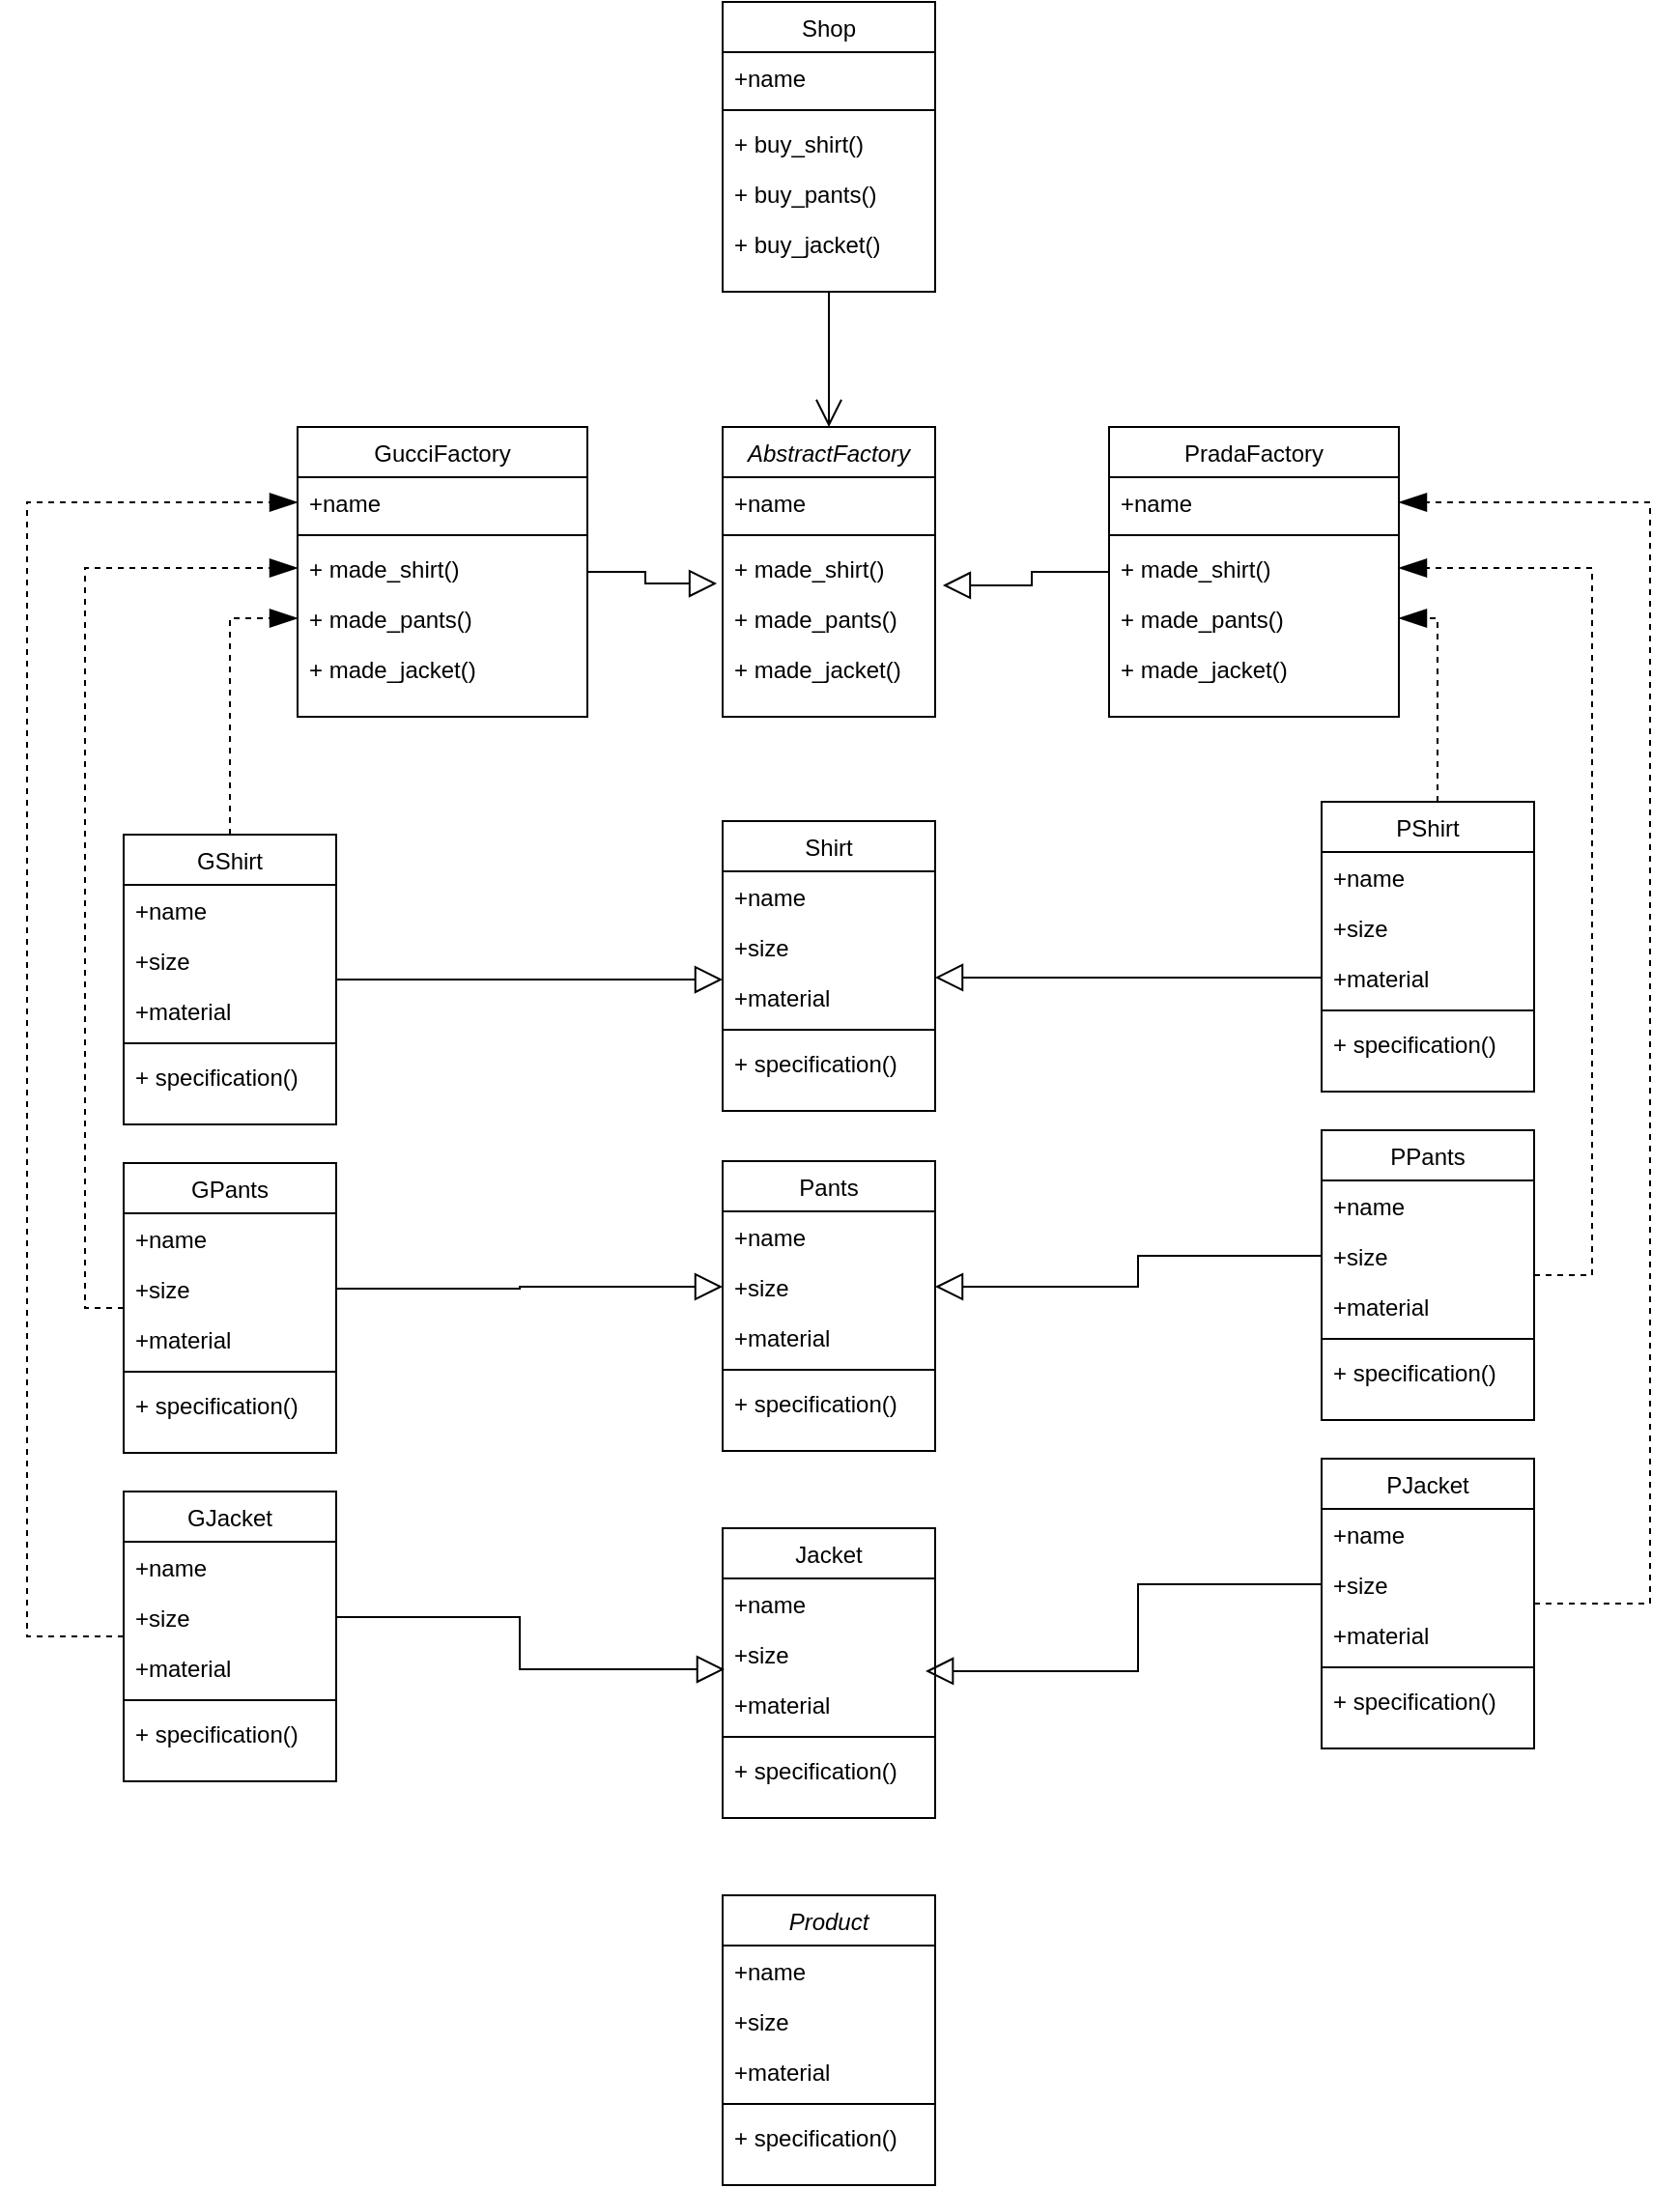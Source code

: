 <mxfile version="16.5.6" type="github">
  <diagram id="C5RBs43oDa-KdzZeNtuy" name="Page-1">
    <mxGraphModel dx="2505" dy="971" grid="1" gridSize="10" guides="1" tooltips="1" connect="1" arrows="1" fold="1" page="1" pageScale="1" pageWidth="827" pageHeight="1169" math="0" shadow="0">
      <root>
        <mxCell id="WIyWlLk6GJQsqaUBKTNV-0" />
        <mxCell id="WIyWlLk6GJQsqaUBKTNV-1" parent="WIyWlLk6GJQsqaUBKTNV-0" />
        <mxCell id="zkfFHV4jXpPFQw0GAbJ--0" value="AbstractFactory" style="swimlane;fontStyle=2;align=center;verticalAlign=top;childLayout=stackLayout;horizontal=1;startSize=26;horizontalStack=0;resizeParent=1;resizeLast=0;collapsible=1;marginBottom=0;rounded=0;shadow=0;strokeWidth=1;" parent="WIyWlLk6GJQsqaUBKTNV-1" vertex="1">
          <mxGeometry x="-260" y="380" width="110" height="150" as="geometry">
            <mxRectangle x="230" y="140" width="160" height="26" as="alternateBounds" />
          </mxGeometry>
        </mxCell>
        <mxCell id="zkfFHV4jXpPFQw0GAbJ--1" value="+name" style="text;align=left;verticalAlign=top;spacingLeft=4;spacingRight=4;overflow=hidden;rotatable=0;points=[[0,0.5],[1,0.5]];portConstraint=eastwest;" parent="zkfFHV4jXpPFQw0GAbJ--0" vertex="1">
          <mxGeometry y="26" width="110" height="26" as="geometry" />
        </mxCell>
        <mxCell id="zkfFHV4jXpPFQw0GAbJ--4" value="" style="line;html=1;strokeWidth=1;align=left;verticalAlign=middle;spacingTop=-1;spacingLeft=3;spacingRight=3;rotatable=0;labelPosition=right;points=[];portConstraint=eastwest;" parent="zkfFHV4jXpPFQw0GAbJ--0" vertex="1">
          <mxGeometry y="52" width="110" height="8" as="geometry" />
        </mxCell>
        <mxCell id="zkfFHV4jXpPFQw0GAbJ--5" value="+ made_shirt()" style="text;align=left;verticalAlign=top;spacingLeft=4;spacingRight=4;overflow=hidden;rotatable=0;points=[[0,0.5],[1,0.5]];portConstraint=eastwest;" parent="zkfFHV4jXpPFQw0GAbJ--0" vertex="1">
          <mxGeometry y="60" width="110" height="26" as="geometry" />
        </mxCell>
        <mxCell id="LVnEuupaB2JbESiv3pzQ-0" value="+ made_pants()" style="text;align=left;verticalAlign=top;spacingLeft=4;spacingRight=4;overflow=hidden;rotatable=0;points=[[0,0.5],[1,0.5]];portConstraint=eastwest;" vertex="1" parent="zkfFHV4jXpPFQw0GAbJ--0">
          <mxGeometry y="86" width="110" height="26" as="geometry" />
        </mxCell>
        <mxCell id="LVnEuupaB2JbESiv3pzQ-1" value="+ made_jacket()" style="text;align=left;verticalAlign=top;spacingLeft=4;spacingRight=4;overflow=hidden;rotatable=0;points=[[0,0.5],[1,0.5]];portConstraint=eastwest;" vertex="1" parent="zkfFHV4jXpPFQw0GAbJ--0">
          <mxGeometry y="112" width="110" height="26" as="geometry" />
        </mxCell>
        <mxCell id="LVnEuupaB2JbESiv3pzQ-2" value="Product" style="swimlane;fontStyle=2;align=center;verticalAlign=top;childLayout=stackLayout;horizontal=1;startSize=26;horizontalStack=0;resizeParent=1;resizeLast=0;collapsible=1;marginBottom=0;rounded=0;shadow=0;strokeWidth=1;" vertex="1" parent="WIyWlLk6GJQsqaUBKTNV-1">
          <mxGeometry x="-260" y="1140" width="110" height="150" as="geometry">
            <mxRectangle x="230" y="140" width="160" height="26" as="alternateBounds" />
          </mxGeometry>
        </mxCell>
        <mxCell id="LVnEuupaB2JbESiv3pzQ-3" value="+name" style="text;align=left;verticalAlign=top;spacingLeft=4;spacingRight=4;overflow=hidden;rotatable=0;points=[[0,0.5],[1,0.5]];portConstraint=eastwest;" vertex="1" parent="LVnEuupaB2JbESiv3pzQ-2">
          <mxGeometry y="26" width="110" height="26" as="geometry" />
        </mxCell>
        <mxCell id="LVnEuupaB2JbESiv3pzQ-8" value="+size" style="text;align=left;verticalAlign=top;spacingLeft=4;spacingRight=4;overflow=hidden;rotatable=0;points=[[0,0.5],[1,0.5]];portConstraint=eastwest;" vertex="1" parent="LVnEuupaB2JbESiv3pzQ-2">
          <mxGeometry y="52" width="110" height="26" as="geometry" />
        </mxCell>
        <mxCell id="LVnEuupaB2JbESiv3pzQ-9" value="+material" style="text;align=left;verticalAlign=top;spacingLeft=4;spacingRight=4;overflow=hidden;rotatable=0;points=[[0,0.5],[1,0.5]];portConstraint=eastwest;" vertex="1" parent="LVnEuupaB2JbESiv3pzQ-2">
          <mxGeometry y="78" width="110" height="26" as="geometry" />
        </mxCell>
        <mxCell id="LVnEuupaB2JbESiv3pzQ-4" value="" style="line;html=1;strokeWidth=1;align=left;verticalAlign=middle;spacingTop=-1;spacingLeft=3;spacingRight=3;rotatable=0;labelPosition=right;points=[];portConstraint=eastwest;" vertex="1" parent="LVnEuupaB2JbESiv3pzQ-2">
          <mxGeometry y="104" width="110" height="8" as="geometry" />
        </mxCell>
        <mxCell id="LVnEuupaB2JbESiv3pzQ-5" value="+ specification()" style="text;align=left;verticalAlign=top;spacingLeft=4;spacingRight=4;overflow=hidden;rotatable=0;points=[[0,0.5],[1,0.5]];portConstraint=eastwest;" vertex="1" parent="LVnEuupaB2JbESiv3pzQ-2">
          <mxGeometry y="112" width="110" height="26" as="geometry" />
        </mxCell>
        <mxCell id="LVnEuupaB2JbESiv3pzQ-10" value="Shirt" style="swimlane;fontStyle=0;align=center;verticalAlign=top;childLayout=stackLayout;horizontal=1;startSize=26;horizontalStack=0;resizeParent=1;resizeLast=0;collapsible=1;marginBottom=0;rounded=0;shadow=0;strokeWidth=1;" vertex="1" parent="WIyWlLk6GJQsqaUBKTNV-1">
          <mxGeometry x="-260" y="584" width="110" height="150" as="geometry">
            <mxRectangle x="230" y="140" width="160" height="26" as="alternateBounds" />
          </mxGeometry>
        </mxCell>
        <mxCell id="LVnEuupaB2JbESiv3pzQ-11" value="+name" style="text;align=left;verticalAlign=top;spacingLeft=4;spacingRight=4;overflow=hidden;rotatable=0;points=[[0,0.5],[1,0.5]];portConstraint=eastwest;" vertex="1" parent="LVnEuupaB2JbESiv3pzQ-10">
          <mxGeometry y="26" width="110" height="26" as="geometry" />
        </mxCell>
        <mxCell id="LVnEuupaB2JbESiv3pzQ-12" value="+size" style="text;align=left;verticalAlign=top;spacingLeft=4;spacingRight=4;overflow=hidden;rotatable=0;points=[[0,0.5],[1,0.5]];portConstraint=eastwest;" vertex="1" parent="LVnEuupaB2JbESiv3pzQ-10">
          <mxGeometry y="52" width="110" height="26" as="geometry" />
        </mxCell>
        <mxCell id="LVnEuupaB2JbESiv3pzQ-13" value="+material" style="text;align=left;verticalAlign=top;spacingLeft=4;spacingRight=4;overflow=hidden;rotatable=0;points=[[0,0.5],[1,0.5]];portConstraint=eastwest;" vertex="1" parent="LVnEuupaB2JbESiv3pzQ-10">
          <mxGeometry y="78" width="110" height="26" as="geometry" />
        </mxCell>
        <mxCell id="LVnEuupaB2JbESiv3pzQ-14" value="" style="line;html=1;strokeWidth=1;align=left;verticalAlign=middle;spacingTop=-1;spacingLeft=3;spacingRight=3;rotatable=0;labelPosition=right;points=[];portConstraint=eastwest;" vertex="1" parent="LVnEuupaB2JbESiv3pzQ-10">
          <mxGeometry y="104" width="110" height="8" as="geometry" />
        </mxCell>
        <mxCell id="LVnEuupaB2JbESiv3pzQ-15" value="+ specification()" style="text;align=left;verticalAlign=top;spacingLeft=4;spacingRight=4;overflow=hidden;rotatable=0;points=[[0,0.5],[1,0.5]];portConstraint=eastwest;" vertex="1" parent="LVnEuupaB2JbESiv3pzQ-10">
          <mxGeometry y="112" width="110" height="26" as="geometry" />
        </mxCell>
        <mxCell id="LVnEuupaB2JbESiv3pzQ-16" value="Pants" style="swimlane;fontStyle=0;align=center;verticalAlign=top;childLayout=stackLayout;horizontal=1;startSize=26;horizontalStack=0;resizeParent=1;resizeLast=0;collapsible=1;marginBottom=0;rounded=0;shadow=0;strokeWidth=1;" vertex="1" parent="WIyWlLk6GJQsqaUBKTNV-1">
          <mxGeometry x="-260" y="760" width="110" height="150" as="geometry">
            <mxRectangle x="230" y="140" width="160" height="26" as="alternateBounds" />
          </mxGeometry>
        </mxCell>
        <mxCell id="LVnEuupaB2JbESiv3pzQ-17" value="+name" style="text;align=left;verticalAlign=top;spacingLeft=4;spacingRight=4;overflow=hidden;rotatable=0;points=[[0,0.5],[1,0.5]];portConstraint=eastwest;" vertex="1" parent="LVnEuupaB2JbESiv3pzQ-16">
          <mxGeometry y="26" width="110" height="26" as="geometry" />
        </mxCell>
        <mxCell id="LVnEuupaB2JbESiv3pzQ-18" value="+size" style="text;align=left;verticalAlign=top;spacingLeft=4;spacingRight=4;overflow=hidden;rotatable=0;points=[[0,0.5],[1,0.5]];portConstraint=eastwest;" vertex="1" parent="LVnEuupaB2JbESiv3pzQ-16">
          <mxGeometry y="52" width="110" height="26" as="geometry" />
        </mxCell>
        <mxCell id="LVnEuupaB2JbESiv3pzQ-19" value="+material" style="text;align=left;verticalAlign=top;spacingLeft=4;spacingRight=4;overflow=hidden;rotatable=0;points=[[0,0.5],[1,0.5]];portConstraint=eastwest;" vertex="1" parent="LVnEuupaB2JbESiv3pzQ-16">
          <mxGeometry y="78" width="110" height="26" as="geometry" />
        </mxCell>
        <mxCell id="LVnEuupaB2JbESiv3pzQ-20" value="" style="line;html=1;strokeWidth=1;align=left;verticalAlign=middle;spacingTop=-1;spacingLeft=3;spacingRight=3;rotatable=0;labelPosition=right;points=[];portConstraint=eastwest;" vertex="1" parent="LVnEuupaB2JbESiv3pzQ-16">
          <mxGeometry y="104" width="110" height="8" as="geometry" />
        </mxCell>
        <mxCell id="LVnEuupaB2JbESiv3pzQ-21" value="+ specification()" style="text;align=left;verticalAlign=top;spacingLeft=4;spacingRight=4;overflow=hidden;rotatable=0;points=[[0,0.5],[1,0.5]];portConstraint=eastwest;" vertex="1" parent="LVnEuupaB2JbESiv3pzQ-16">
          <mxGeometry y="112" width="110" height="26" as="geometry" />
        </mxCell>
        <mxCell id="LVnEuupaB2JbESiv3pzQ-22" value="Jacket" style="swimlane;fontStyle=0;align=center;verticalAlign=top;childLayout=stackLayout;horizontal=1;startSize=26;horizontalStack=0;resizeParent=1;resizeLast=0;collapsible=1;marginBottom=0;rounded=0;shadow=0;strokeWidth=1;" vertex="1" parent="WIyWlLk6GJQsqaUBKTNV-1">
          <mxGeometry x="-260" y="950" width="110" height="150" as="geometry">
            <mxRectangle x="230" y="140" width="160" height="26" as="alternateBounds" />
          </mxGeometry>
        </mxCell>
        <mxCell id="LVnEuupaB2JbESiv3pzQ-23" value="+name" style="text;align=left;verticalAlign=top;spacingLeft=4;spacingRight=4;overflow=hidden;rotatable=0;points=[[0,0.5],[1,0.5]];portConstraint=eastwest;" vertex="1" parent="LVnEuupaB2JbESiv3pzQ-22">
          <mxGeometry y="26" width="110" height="26" as="geometry" />
        </mxCell>
        <mxCell id="LVnEuupaB2JbESiv3pzQ-24" value="+size" style="text;align=left;verticalAlign=top;spacingLeft=4;spacingRight=4;overflow=hidden;rotatable=0;points=[[0,0.5],[1,0.5]];portConstraint=eastwest;" vertex="1" parent="LVnEuupaB2JbESiv3pzQ-22">
          <mxGeometry y="52" width="110" height="26" as="geometry" />
        </mxCell>
        <mxCell id="LVnEuupaB2JbESiv3pzQ-25" value="+material" style="text;align=left;verticalAlign=top;spacingLeft=4;spacingRight=4;overflow=hidden;rotatable=0;points=[[0,0.5],[1,0.5]];portConstraint=eastwest;" vertex="1" parent="LVnEuupaB2JbESiv3pzQ-22">
          <mxGeometry y="78" width="110" height="26" as="geometry" />
        </mxCell>
        <mxCell id="LVnEuupaB2JbESiv3pzQ-26" value="" style="line;html=1;strokeWidth=1;align=left;verticalAlign=middle;spacingTop=-1;spacingLeft=3;spacingRight=3;rotatable=0;labelPosition=right;points=[];portConstraint=eastwest;" vertex="1" parent="LVnEuupaB2JbESiv3pzQ-22">
          <mxGeometry y="104" width="110" height="8" as="geometry" />
        </mxCell>
        <mxCell id="LVnEuupaB2JbESiv3pzQ-27" value="+ specification()" style="text;align=left;verticalAlign=top;spacingLeft=4;spacingRight=4;overflow=hidden;rotatable=0;points=[[0,0.5],[1,0.5]];portConstraint=eastwest;" vertex="1" parent="LVnEuupaB2JbESiv3pzQ-22">
          <mxGeometry y="112" width="110" height="26" as="geometry" />
        </mxCell>
        <mxCell id="LVnEuupaB2JbESiv3pzQ-115" value="" style="group" vertex="1" connectable="0" parent="WIyWlLk6GJQsqaUBKTNV-1">
          <mxGeometry x="-570" y="380" width="240" height="701" as="geometry" />
        </mxCell>
        <mxCell id="LVnEuupaB2JbESiv3pzQ-119" style="edgeStyle=orthogonalEdgeStyle;rounded=0;orthogonalLoop=1;jettySize=auto;html=1;entryX=0;entryY=0.5;entryDx=0;entryDy=0;endArrow=blockThin;endFill=1;dashed=1;endSize=12;" edge="1" parent="LVnEuupaB2JbESiv3pzQ-115" source="LVnEuupaB2JbESiv3pzQ-79" target="LVnEuupaB2JbESiv3pzQ-42">
          <mxGeometry relative="1" as="geometry">
            <Array as="points">
              <mxPoint x="-20" y="456" />
              <mxPoint x="-20" y="73" />
            </Array>
          </mxGeometry>
        </mxCell>
        <mxCell id="LVnEuupaB2JbESiv3pzQ-79" value="GPants" style="swimlane;fontStyle=0;align=center;verticalAlign=top;childLayout=stackLayout;horizontal=1;startSize=26;horizontalStack=0;resizeParent=1;resizeLast=0;collapsible=1;marginBottom=0;rounded=0;shadow=0;strokeWidth=1;" vertex="1" parent="LVnEuupaB2JbESiv3pzQ-115">
          <mxGeometry y="381" width="110" height="150" as="geometry">
            <mxRectangle x="230" y="140" width="160" height="26" as="alternateBounds" />
          </mxGeometry>
        </mxCell>
        <mxCell id="LVnEuupaB2JbESiv3pzQ-80" value="+name" style="text;align=left;verticalAlign=top;spacingLeft=4;spacingRight=4;overflow=hidden;rotatable=0;points=[[0,0.5],[1,0.5]];portConstraint=eastwest;" vertex="1" parent="LVnEuupaB2JbESiv3pzQ-79">
          <mxGeometry y="26" width="110" height="26" as="geometry" />
        </mxCell>
        <mxCell id="LVnEuupaB2JbESiv3pzQ-81" value="+size" style="text;align=left;verticalAlign=top;spacingLeft=4;spacingRight=4;overflow=hidden;rotatable=0;points=[[0,0.5],[1,0.5]];portConstraint=eastwest;" vertex="1" parent="LVnEuupaB2JbESiv3pzQ-79">
          <mxGeometry y="52" width="110" height="26" as="geometry" />
        </mxCell>
        <mxCell id="LVnEuupaB2JbESiv3pzQ-82" value="+material" style="text;align=left;verticalAlign=top;spacingLeft=4;spacingRight=4;overflow=hidden;rotatable=0;points=[[0,0.5],[1,0.5]];portConstraint=eastwest;" vertex="1" parent="LVnEuupaB2JbESiv3pzQ-79">
          <mxGeometry y="78" width="110" height="26" as="geometry" />
        </mxCell>
        <mxCell id="LVnEuupaB2JbESiv3pzQ-83" value="" style="line;html=1;strokeWidth=1;align=left;verticalAlign=middle;spacingTop=-1;spacingLeft=3;spacingRight=3;rotatable=0;labelPosition=right;points=[];portConstraint=eastwest;" vertex="1" parent="LVnEuupaB2JbESiv3pzQ-79">
          <mxGeometry y="104" width="110" height="8" as="geometry" />
        </mxCell>
        <mxCell id="LVnEuupaB2JbESiv3pzQ-84" value="+ specification()" style="text;align=left;verticalAlign=top;spacingLeft=4;spacingRight=4;overflow=hidden;rotatable=0;points=[[0,0.5],[1,0.5]];portConstraint=eastwest;" vertex="1" parent="LVnEuupaB2JbESiv3pzQ-79">
          <mxGeometry y="112" width="110" height="26" as="geometry" />
        </mxCell>
        <mxCell id="LVnEuupaB2JbESiv3pzQ-120" style="edgeStyle=orthogonalEdgeStyle;rounded=0;orthogonalLoop=1;jettySize=auto;html=1;entryX=0;entryY=0.5;entryDx=0;entryDy=0;endArrow=blockThin;endFill=1;dashed=1;endSize=12;" edge="1" parent="LVnEuupaB2JbESiv3pzQ-115" source="LVnEuupaB2JbESiv3pzQ-85" target="LVnEuupaB2JbESiv3pzQ-40">
          <mxGeometry relative="1" as="geometry">
            <Array as="points">
              <mxPoint x="-50" y="626" />
              <mxPoint x="-50" y="39" />
            </Array>
          </mxGeometry>
        </mxCell>
        <mxCell id="LVnEuupaB2JbESiv3pzQ-85" value="GJacket" style="swimlane;fontStyle=0;align=center;verticalAlign=top;childLayout=stackLayout;horizontal=1;startSize=26;horizontalStack=0;resizeParent=1;resizeLast=0;collapsible=1;marginBottom=0;rounded=0;shadow=0;strokeWidth=1;" vertex="1" parent="LVnEuupaB2JbESiv3pzQ-115">
          <mxGeometry y="551" width="110" height="150" as="geometry">
            <mxRectangle x="230" y="140" width="160" height="26" as="alternateBounds" />
          </mxGeometry>
        </mxCell>
        <mxCell id="LVnEuupaB2JbESiv3pzQ-86" value="+name" style="text;align=left;verticalAlign=top;spacingLeft=4;spacingRight=4;overflow=hidden;rotatable=0;points=[[0,0.5],[1,0.5]];portConstraint=eastwest;" vertex="1" parent="LVnEuupaB2JbESiv3pzQ-85">
          <mxGeometry y="26" width="110" height="26" as="geometry" />
        </mxCell>
        <mxCell id="LVnEuupaB2JbESiv3pzQ-87" value="+size" style="text;align=left;verticalAlign=top;spacingLeft=4;spacingRight=4;overflow=hidden;rotatable=0;points=[[0,0.5],[1,0.5]];portConstraint=eastwest;" vertex="1" parent="LVnEuupaB2JbESiv3pzQ-85">
          <mxGeometry y="52" width="110" height="26" as="geometry" />
        </mxCell>
        <mxCell id="LVnEuupaB2JbESiv3pzQ-88" value="+material" style="text;align=left;verticalAlign=top;spacingLeft=4;spacingRight=4;overflow=hidden;rotatable=0;points=[[0,0.5],[1,0.5]];portConstraint=eastwest;" vertex="1" parent="LVnEuupaB2JbESiv3pzQ-85">
          <mxGeometry y="78" width="110" height="26" as="geometry" />
        </mxCell>
        <mxCell id="LVnEuupaB2JbESiv3pzQ-89" value="" style="line;html=1;strokeWidth=1;align=left;verticalAlign=middle;spacingTop=-1;spacingLeft=3;spacingRight=3;rotatable=0;labelPosition=right;points=[];portConstraint=eastwest;" vertex="1" parent="LVnEuupaB2JbESiv3pzQ-85">
          <mxGeometry y="104" width="110" height="8" as="geometry" />
        </mxCell>
        <mxCell id="LVnEuupaB2JbESiv3pzQ-90" value="+ specification()" style="text;align=left;verticalAlign=top;spacingLeft=4;spacingRight=4;overflow=hidden;rotatable=0;points=[[0,0.5],[1,0.5]];portConstraint=eastwest;" vertex="1" parent="LVnEuupaB2JbESiv3pzQ-85">
          <mxGeometry y="112" width="110" height="26" as="geometry" />
        </mxCell>
        <mxCell id="LVnEuupaB2JbESiv3pzQ-39" value="GucciFactory" style="swimlane;fontStyle=0;align=center;verticalAlign=top;childLayout=stackLayout;horizontal=1;startSize=26;horizontalStack=0;resizeParent=1;resizeLast=0;collapsible=1;marginBottom=0;rounded=0;shadow=0;strokeWidth=1;" vertex="1" parent="LVnEuupaB2JbESiv3pzQ-115">
          <mxGeometry x="90" width="150" height="150" as="geometry">
            <mxRectangle x="230" y="140" width="160" height="26" as="alternateBounds" />
          </mxGeometry>
        </mxCell>
        <mxCell id="LVnEuupaB2JbESiv3pzQ-40" value="+name" style="text;align=left;verticalAlign=top;spacingLeft=4;spacingRight=4;overflow=hidden;rotatable=0;points=[[0,0.5],[1,0.5]];portConstraint=eastwest;" vertex="1" parent="LVnEuupaB2JbESiv3pzQ-39">
          <mxGeometry y="26" width="150" height="26" as="geometry" />
        </mxCell>
        <mxCell id="LVnEuupaB2JbESiv3pzQ-41" value="" style="line;html=1;strokeWidth=1;align=left;verticalAlign=middle;spacingTop=-1;spacingLeft=3;spacingRight=3;rotatable=0;labelPosition=right;points=[];portConstraint=eastwest;" vertex="1" parent="LVnEuupaB2JbESiv3pzQ-39">
          <mxGeometry y="52" width="150" height="8" as="geometry" />
        </mxCell>
        <mxCell id="LVnEuupaB2JbESiv3pzQ-42" value="+ made_shirt()" style="text;align=left;verticalAlign=top;spacingLeft=4;spacingRight=4;overflow=hidden;rotatable=0;points=[[0,0.5],[1,0.5]];portConstraint=eastwest;" vertex="1" parent="LVnEuupaB2JbESiv3pzQ-39">
          <mxGeometry y="60" width="150" height="26" as="geometry" />
        </mxCell>
        <mxCell id="LVnEuupaB2JbESiv3pzQ-43" value="+ made_pants()" style="text;align=left;verticalAlign=top;spacingLeft=4;spacingRight=4;overflow=hidden;rotatable=0;points=[[0,0.5],[1,0.5]];portConstraint=eastwest;" vertex="1" parent="LVnEuupaB2JbESiv3pzQ-39">
          <mxGeometry y="86" width="150" height="26" as="geometry" />
        </mxCell>
        <mxCell id="LVnEuupaB2JbESiv3pzQ-44" value="+ made_jacket()" style="text;align=left;verticalAlign=top;spacingLeft=4;spacingRight=4;overflow=hidden;rotatable=0;points=[[0,0.5],[1,0.5]];portConstraint=eastwest;" vertex="1" parent="LVnEuupaB2JbESiv3pzQ-39">
          <mxGeometry y="112" width="150" height="26" as="geometry" />
        </mxCell>
        <mxCell id="LVnEuupaB2JbESiv3pzQ-118" style="edgeStyle=orthogonalEdgeStyle;rounded=0;orthogonalLoop=1;jettySize=auto;html=1;endArrow=blockThin;endFill=1;dashed=1;endSize=12;" edge="1" parent="LVnEuupaB2JbESiv3pzQ-115" source="LVnEuupaB2JbESiv3pzQ-73" target="LVnEuupaB2JbESiv3pzQ-43">
          <mxGeometry relative="1" as="geometry" />
        </mxCell>
        <mxCell id="LVnEuupaB2JbESiv3pzQ-73" value="GShirt" style="swimlane;fontStyle=0;align=center;verticalAlign=top;childLayout=stackLayout;horizontal=1;startSize=26;horizontalStack=0;resizeParent=1;resizeLast=0;collapsible=1;marginBottom=0;rounded=0;shadow=0;strokeWidth=1;" vertex="1" parent="LVnEuupaB2JbESiv3pzQ-115">
          <mxGeometry y="211" width="110" height="150" as="geometry">
            <mxRectangle x="230" y="140" width="160" height="26" as="alternateBounds" />
          </mxGeometry>
        </mxCell>
        <mxCell id="LVnEuupaB2JbESiv3pzQ-74" value="+name" style="text;align=left;verticalAlign=top;spacingLeft=4;spacingRight=4;overflow=hidden;rotatable=0;points=[[0,0.5],[1,0.5]];portConstraint=eastwest;" vertex="1" parent="LVnEuupaB2JbESiv3pzQ-73">
          <mxGeometry y="26" width="110" height="26" as="geometry" />
        </mxCell>
        <mxCell id="LVnEuupaB2JbESiv3pzQ-75" value="+size" style="text;align=left;verticalAlign=top;spacingLeft=4;spacingRight=4;overflow=hidden;rotatable=0;points=[[0,0.5],[1,0.5]];portConstraint=eastwest;" vertex="1" parent="LVnEuupaB2JbESiv3pzQ-73">
          <mxGeometry y="52" width="110" height="26" as="geometry" />
        </mxCell>
        <mxCell id="LVnEuupaB2JbESiv3pzQ-76" value="+material" style="text;align=left;verticalAlign=top;spacingLeft=4;spacingRight=4;overflow=hidden;rotatable=0;points=[[0,0.5],[1,0.5]];portConstraint=eastwest;" vertex="1" parent="LVnEuupaB2JbESiv3pzQ-73">
          <mxGeometry y="78" width="110" height="26" as="geometry" />
        </mxCell>
        <mxCell id="LVnEuupaB2JbESiv3pzQ-77" value="" style="line;html=1;strokeWidth=1;align=left;verticalAlign=middle;spacingTop=-1;spacingLeft=3;spacingRight=3;rotatable=0;labelPosition=right;points=[];portConstraint=eastwest;" vertex="1" parent="LVnEuupaB2JbESiv3pzQ-73">
          <mxGeometry y="104" width="110" height="8" as="geometry" />
        </mxCell>
        <mxCell id="LVnEuupaB2JbESiv3pzQ-78" value="+ specification()" style="text;align=left;verticalAlign=top;spacingLeft=4;spacingRight=4;overflow=hidden;rotatable=0;points=[[0,0.5],[1,0.5]];portConstraint=eastwest;" vertex="1" parent="LVnEuupaB2JbESiv3pzQ-73">
          <mxGeometry y="112" width="110" height="26" as="geometry" />
        </mxCell>
        <mxCell id="LVnEuupaB2JbESiv3pzQ-117" value="" style="group" vertex="1" connectable="0" parent="WIyWlLk6GJQsqaUBKTNV-1">
          <mxGeometry x="-60" y="380" width="220" height="684" as="geometry" />
        </mxCell>
        <mxCell id="LVnEuupaB2JbESiv3pzQ-122" style="edgeStyle=orthogonalEdgeStyle;rounded=0;orthogonalLoop=1;jettySize=auto;html=1;entryX=1;entryY=0.5;entryDx=0;entryDy=0;endArrow=blockThin;endFill=1;dashed=1;endSize=12;" edge="1" parent="LVnEuupaB2JbESiv3pzQ-117" source="LVnEuupaB2JbESiv3pzQ-97" target="LVnEuupaB2JbESiv3pzQ-48">
          <mxGeometry relative="1" as="geometry">
            <Array as="points">
              <mxPoint x="250" y="439" />
              <mxPoint x="250" y="73" />
            </Array>
          </mxGeometry>
        </mxCell>
        <mxCell id="LVnEuupaB2JbESiv3pzQ-97" value="PPants" style="swimlane;fontStyle=0;align=center;verticalAlign=top;childLayout=stackLayout;horizontal=1;startSize=26;horizontalStack=0;resizeParent=1;resizeLast=0;collapsible=1;marginBottom=0;rounded=0;shadow=0;strokeWidth=1;" vertex="1" parent="LVnEuupaB2JbESiv3pzQ-117">
          <mxGeometry x="110" y="364" width="110" height="150" as="geometry">
            <mxRectangle x="230" y="140" width="160" height="26" as="alternateBounds" />
          </mxGeometry>
        </mxCell>
        <mxCell id="LVnEuupaB2JbESiv3pzQ-98" value="+name" style="text;align=left;verticalAlign=top;spacingLeft=4;spacingRight=4;overflow=hidden;rotatable=0;points=[[0,0.5],[1,0.5]];portConstraint=eastwest;" vertex="1" parent="LVnEuupaB2JbESiv3pzQ-97">
          <mxGeometry y="26" width="110" height="26" as="geometry" />
        </mxCell>
        <mxCell id="LVnEuupaB2JbESiv3pzQ-99" value="+size" style="text;align=left;verticalAlign=top;spacingLeft=4;spacingRight=4;overflow=hidden;rotatable=0;points=[[0,0.5],[1,0.5]];portConstraint=eastwest;" vertex="1" parent="LVnEuupaB2JbESiv3pzQ-97">
          <mxGeometry y="52" width="110" height="26" as="geometry" />
        </mxCell>
        <mxCell id="LVnEuupaB2JbESiv3pzQ-100" value="+material" style="text;align=left;verticalAlign=top;spacingLeft=4;spacingRight=4;overflow=hidden;rotatable=0;points=[[0,0.5],[1,0.5]];portConstraint=eastwest;" vertex="1" parent="LVnEuupaB2JbESiv3pzQ-97">
          <mxGeometry y="78" width="110" height="26" as="geometry" />
        </mxCell>
        <mxCell id="LVnEuupaB2JbESiv3pzQ-101" value="" style="line;html=1;strokeWidth=1;align=left;verticalAlign=middle;spacingTop=-1;spacingLeft=3;spacingRight=3;rotatable=0;labelPosition=right;points=[];portConstraint=eastwest;" vertex="1" parent="LVnEuupaB2JbESiv3pzQ-97">
          <mxGeometry y="104" width="110" height="8" as="geometry" />
        </mxCell>
        <mxCell id="LVnEuupaB2JbESiv3pzQ-102" value="+ specification()" style="text;align=left;verticalAlign=top;spacingLeft=4;spacingRight=4;overflow=hidden;rotatable=0;points=[[0,0.5],[1,0.5]];portConstraint=eastwest;" vertex="1" parent="LVnEuupaB2JbESiv3pzQ-97">
          <mxGeometry y="112" width="110" height="26" as="geometry" />
        </mxCell>
        <mxCell id="LVnEuupaB2JbESiv3pzQ-123" style="edgeStyle=orthogonalEdgeStyle;rounded=0;orthogonalLoop=1;jettySize=auto;html=1;entryX=1;entryY=0.5;entryDx=0;entryDy=0;endArrow=blockThin;endFill=1;dashed=1;endSize=12;" edge="1" parent="LVnEuupaB2JbESiv3pzQ-117" source="LVnEuupaB2JbESiv3pzQ-103" target="LVnEuupaB2JbESiv3pzQ-46">
          <mxGeometry relative="1" as="geometry">
            <Array as="points">
              <mxPoint x="280" y="609" />
              <mxPoint x="280" y="39" />
            </Array>
          </mxGeometry>
        </mxCell>
        <mxCell id="LVnEuupaB2JbESiv3pzQ-103" value="PJacket" style="swimlane;fontStyle=0;align=center;verticalAlign=top;childLayout=stackLayout;horizontal=1;startSize=26;horizontalStack=0;resizeParent=1;resizeLast=0;collapsible=1;marginBottom=0;rounded=0;shadow=0;strokeWidth=1;" vertex="1" parent="LVnEuupaB2JbESiv3pzQ-117">
          <mxGeometry x="110" y="534" width="110" height="150" as="geometry">
            <mxRectangle x="230" y="140" width="160" height="26" as="alternateBounds" />
          </mxGeometry>
        </mxCell>
        <mxCell id="LVnEuupaB2JbESiv3pzQ-104" value="+name" style="text;align=left;verticalAlign=top;spacingLeft=4;spacingRight=4;overflow=hidden;rotatable=0;points=[[0,0.5],[1,0.5]];portConstraint=eastwest;" vertex="1" parent="LVnEuupaB2JbESiv3pzQ-103">
          <mxGeometry y="26" width="110" height="26" as="geometry" />
        </mxCell>
        <mxCell id="LVnEuupaB2JbESiv3pzQ-105" value="+size" style="text;align=left;verticalAlign=top;spacingLeft=4;spacingRight=4;overflow=hidden;rotatable=0;points=[[0,0.5],[1,0.5]];portConstraint=eastwest;" vertex="1" parent="LVnEuupaB2JbESiv3pzQ-103">
          <mxGeometry y="52" width="110" height="26" as="geometry" />
        </mxCell>
        <mxCell id="LVnEuupaB2JbESiv3pzQ-106" value="+material" style="text;align=left;verticalAlign=top;spacingLeft=4;spacingRight=4;overflow=hidden;rotatable=0;points=[[0,0.5],[1,0.5]];portConstraint=eastwest;" vertex="1" parent="LVnEuupaB2JbESiv3pzQ-103">
          <mxGeometry y="78" width="110" height="26" as="geometry" />
        </mxCell>
        <mxCell id="LVnEuupaB2JbESiv3pzQ-107" value="" style="line;html=1;strokeWidth=1;align=left;verticalAlign=middle;spacingTop=-1;spacingLeft=3;spacingRight=3;rotatable=0;labelPosition=right;points=[];portConstraint=eastwest;" vertex="1" parent="LVnEuupaB2JbESiv3pzQ-103">
          <mxGeometry y="104" width="110" height="8" as="geometry" />
        </mxCell>
        <mxCell id="LVnEuupaB2JbESiv3pzQ-108" value="+ specification()" style="text;align=left;verticalAlign=top;spacingLeft=4;spacingRight=4;overflow=hidden;rotatable=0;points=[[0,0.5],[1,0.5]];portConstraint=eastwest;" vertex="1" parent="LVnEuupaB2JbESiv3pzQ-103">
          <mxGeometry y="112" width="110" height="26" as="geometry" />
        </mxCell>
        <mxCell id="LVnEuupaB2JbESiv3pzQ-45" value="PradaFactory" style="swimlane;fontStyle=0;align=center;verticalAlign=top;childLayout=stackLayout;horizontal=1;startSize=26;horizontalStack=0;resizeParent=1;resizeLast=0;collapsible=1;marginBottom=0;rounded=0;shadow=0;strokeWidth=1;" vertex="1" parent="LVnEuupaB2JbESiv3pzQ-117">
          <mxGeometry width="150" height="150" as="geometry">
            <mxRectangle x="230" y="140" width="160" height="26" as="alternateBounds" />
          </mxGeometry>
        </mxCell>
        <mxCell id="LVnEuupaB2JbESiv3pzQ-46" value="+name" style="text;align=left;verticalAlign=top;spacingLeft=4;spacingRight=4;overflow=hidden;rotatable=0;points=[[0,0.5],[1,0.5]];portConstraint=eastwest;" vertex="1" parent="LVnEuupaB2JbESiv3pzQ-45">
          <mxGeometry y="26" width="150" height="26" as="geometry" />
        </mxCell>
        <mxCell id="LVnEuupaB2JbESiv3pzQ-47" value="" style="line;html=1;strokeWidth=1;align=left;verticalAlign=middle;spacingTop=-1;spacingLeft=3;spacingRight=3;rotatable=0;labelPosition=right;points=[];portConstraint=eastwest;" vertex="1" parent="LVnEuupaB2JbESiv3pzQ-45">
          <mxGeometry y="52" width="150" height="8" as="geometry" />
        </mxCell>
        <mxCell id="LVnEuupaB2JbESiv3pzQ-48" value="+ made_shirt()" style="text;align=left;verticalAlign=top;spacingLeft=4;spacingRight=4;overflow=hidden;rotatable=0;points=[[0,0.5],[1,0.5]];portConstraint=eastwest;" vertex="1" parent="LVnEuupaB2JbESiv3pzQ-45">
          <mxGeometry y="60" width="150" height="26" as="geometry" />
        </mxCell>
        <mxCell id="LVnEuupaB2JbESiv3pzQ-49" value="+ made_pants()" style="text;align=left;verticalAlign=top;spacingLeft=4;spacingRight=4;overflow=hidden;rotatable=0;points=[[0,0.5],[1,0.5]];portConstraint=eastwest;" vertex="1" parent="LVnEuupaB2JbESiv3pzQ-45">
          <mxGeometry y="86" width="150" height="26" as="geometry" />
        </mxCell>
        <mxCell id="LVnEuupaB2JbESiv3pzQ-50" value="+ made_jacket()" style="text;align=left;verticalAlign=top;spacingLeft=4;spacingRight=4;overflow=hidden;rotatable=0;points=[[0,0.5],[1,0.5]];portConstraint=eastwest;" vertex="1" parent="LVnEuupaB2JbESiv3pzQ-45">
          <mxGeometry y="112" width="150" height="26" as="geometry" />
        </mxCell>
        <mxCell id="LVnEuupaB2JbESiv3pzQ-121" style="edgeStyle=orthogonalEdgeStyle;rounded=0;orthogonalLoop=1;jettySize=auto;html=1;entryX=1;entryY=0.5;entryDx=0;entryDy=0;endArrow=blockThin;endFill=1;dashed=1;endSize=12;" edge="1" parent="LVnEuupaB2JbESiv3pzQ-117" source="LVnEuupaB2JbESiv3pzQ-91" target="LVnEuupaB2JbESiv3pzQ-49">
          <mxGeometry relative="1" as="geometry">
            <Array as="points">
              <mxPoint x="170" y="99" />
            </Array>
          </mxGeometry>
        </mxCell>
        <mxCell id="LVnEuupaB2JbESiv3pzQ-91" value="PShirt" style="swimlane;fontStyle=0;align=center;verticalAlign=top;childLayout=stackLayout;horizontal=1;startSize=26;horizontalStack=0;resizeParent=1;resizeLast=0;collapsible=1;marginBottom=0;rounded=0;shadow=0;strokeWidth=1;" vertex="1" parent="LVnEuupaB2JbESiv3pzQ-117">
          <mxGeometry x="110" y="194" width="110" height="150" as="geometry">
            <mxRectangle x="230" y="140" width="160" height="26" as="alternateBounds" />
          </mxGeometry>
        </mxCell>
        <mxCell id="LVnEuupaB2JbESiv3pzQ-92" value="+name" style="text;align=left;verticalAlign=top;spacingLeft=4;spacingRight=4;overflow=hidden;rotatable=0;points=[[0,0.5],[1,0.5]];portConstraint=eastwest;" vertex="1" parent="LVnEuupaB2JbESiv3pzQ-91">
          <mxGeometry y="26" width="110" height="26" as="geometry" />
        </mxCell>
        <mxCell id="LVnEuupaB2JbESiv3pzQ-93" value="+size" style="text;align=left;verticalAlign=top;spacingLeft=4;spacingRight=4;overflow=hidden;rotatable=0;points=[[0,0.5],[1,0.5]];portConstraint=eastwest;" vertex="1" parent="LVnEuupaB2JbESiv3pzQ-91">
          <mxGeometry y="52" width="110" height="26" as="geometry" />
        </mxCell>
        <mxCell id="LVnEuupaB2JbESiv3pzQ-94" value="+material" style="text;align=left;verticalAlign=top;spacingLeft=4;spacingRight=4;overflow=hidden;rotatable=0;points=[[0,0.5],[1,0.5]];portConstraint=eastwest;" vertex="1" parent="LVnEuupaB2JbESiv3pzQ-91">
          <mxGeometry y="78" width="110" height="26" as="geometry" />
        </mxCell>
        <mxCell id="LVnEuupaB2JbESiv3pzQ-95" value="" style="line;html=1;strokeWidth=1;align=left;verticalAlign=middle;spacingTop=-1;spacingLeft=3;spacingRight=3;rotatable=0;labelPosition=right;points=[];portConstraint=eastwest;" vertex="1" parent="LVnEuupaB2JbESiv3pzQ-91">
          <mxGeometry y="104" width="110" height="8" as="geometry" />
        </mxCell>
        <mxCell id="LVnEuupaB2JbESiv3pzQ-96" value="+ specification()" style="text;align=left;verticalAlign=top;spacingLeft=4;spacingRight=4;overflow=hidden;rotatable=0;points=[[0,0.5],[1,0.5]];portConstraint=eastwest;" vertex="1" parent="LVnEuupaB2JbESiv3pzQ-91">
          <mxGeometry y="112" width="110" height="26" as="geometry" />
        </mxCell>
        <mxCell id="LVnEuupaB2JbESiv3pzQ-126" style="edgeStyle=orthogonalEdgeStyle;rounded=0;orthogonalLoop=1;jettySize=auto;html=1;entryX=-0.027;entryY=0.808;entryDx=0;entryDy=0;entryPerimeter=0;endArrow=block;endFill=0;endSize=12;" edge="1" parent="WIyWlLk6GJQsqaUBKTNV-1" source="LVnEuupaB2JbESiv3pzQ-39" target="zkfFHV4jXpPFQw0GAbJ--5">
          <mxGeometry relative="1" as="geometry" />
        </mxCell>
        <mxCell id="LVnEuupaB2JbESiv3pzQ-127" style="edgeStyle=orthogonalEdgeStyle;rounded=0;orthogonalLoop=1;jettySize=auto;html=1;entryX=1.036;entryY=-0.154;entryDx=0;entryDy=0;entryPerimeter=0;endArrow=block;endFill=0;endSize=12;" edge="1" parent="WIyWlLk6GJQsqaUBKTNV-1" source="LVnEuupaB2JbESiv3pzQ-45" target="LVnEuupaB2JbESiv3pzQ-0">
          <mxGeometry relative="1" as="geometry" />
        </mxCell>
        <mxCell id="LVnEuupaB2JbESiv3pzQ-128" style="edgeStyle=orthogonalEdgeStyle;rounded=0;orthogonalLoop=1;jettySize=auto;html=1;entryX=0;entryY=0.154;entryDx=0;entryDy=0;entryPerimeter=0;endArrow=block;endFill=0;endSize=12;" edge="1" parent="WIyWlLk6GJQsqaUBKTNV-1" source="LVnEuupaB2JbESiv3pzQ-73" target="LVnEuupaB2JbESiv3pzQ-13">
          <mxGeometry relative="1" as="geometry" />
        </mxCell>
        <mxCell id="LVnEuupaB2JbESiv3pzQ-129" style="edgeStyle=orthogonalEdgeStyle;rounded=0;orthogonalLoop=1;jettySize=auto;html=1;entryX=1;entryY=0.115;entryDx=0;entryDy=0;entryPerimeter=0;endArrow=block;endFill=0;endSize=12;" edge="1" parent="WIyWlLk6GJQsqaUBKTNV-1" source="LVnEuupaB2JbESiv3pzQ-94" target="LVnEuupaB2JbESiv3pzQ-13">
          <mxGeometry relative="1" as="geometry" />
        </mxCell>
        <mxCell id="LVnEuupaB2JbESiv3pzQ-130" style="edgeStyle=orthogonalEdgeStyle;rounded=0;orthogonalLoop=1;jettySize=auto;html=1;entryX=0;entryY=0.5;entryDx=0;entryDy=0;endArrow=block;endFill=0;endSize=12;" edge="1" parent="WIyWlLk6GJQsqaUBKTNV-1" source="LVnEuupaB2JbESiv3pzQ-81" target="LVnEuupaB2JbESiv3pzQ-18">
          <mxGeometry relative="1" as="geometry" />
        </mxCell>
        <mxCell id="LVnEuupaB2JbESiv3pzQ-131" style="edgeStyle=orthogonalEdgeStyle;rounded=0;orthogonalLoop=1;jettySize=auto;html=1;endArrow=block;endFill=0;endSize=12;" edge="1" parent="WIyWlLk6GJQsqaUBKTNV-1" source="LVnEuupaB2JbESiv3pzQ-99" target="LVnEuupaB2JbESiv3pzQ-18">
          <mxGeometry relative="1" as="geometry" />
        </mxCell>
        <mxCell id="LVnEuupaB2JbESiv3pzQ-132" style="edgeStyle=orthogonalEdgeStyle;rounded=0;orthogonalLoop=1;jettySize=auto;html=1;entryX=0.009;entryY=0.808;entryDx=0;entryDy=0;entryPerimeter=0;endArrow=block;endFill=0;endSize=12;" edge="1" parent="WIyWlLk6GJQsqaUBKTNV-1" source="LVnEuupaB2JbESiv3pzQ-87" target="LVnEuupaB2JbESiv3pzQ-24">
          <mxGeometry relative="1" as="geometry" />
        </mxCell>
        <mxCell id="LVnEuupaB2JbESiv3pzQ-133" style="edgeStyle=orthogonalEdgeStyle;rounded=0;orthogonalLoop=1;jettySize=auto;html=1;entryX=0.955;entryY=-0.154;entryDx=0;entryDy=0;entryPerimeter=0;endArrow=block;endFill=0;endSize=12;" edge="1" parent="WIyWlLk6GJQsqaUBKTNV-1" source="LVnEuupaB2JbESiv3pzQ-105" target="LVnEuupaB2JbESiv3pzQ-25">
          <mxGeometry relative="1" as="geometry" />
        </mxCell>
        <mxCell id="LVnEuupaB2JbESiv3pzQ-140" style="edgeStyle=orthogonalEdgeStyle;rounded=0;orthogonalLoop=1;jettySize=auto;html=1;entryX=0.5;entryY=0;entryDx=0;entryDy=0;endArrow=open;endFill=0;endSize=12;" edge="1" parent="WIyWlLk6GJQsqaUBKTNV-1" source="LVnEuupaB2JbESiv3pzQ-134" target="zkfFHV4jXpPFQw0GAbJ--0">
          <mxGeometry relative="1" as="geometry" />
        </mxCell>
        <mxCell id="LVnEuupaB2JbESiv3pzQ-134" value="Shop" style="swimlane;fontStyle=0;align=center;verticalAlign=top;childLayout=stackLayout;horizontal=1;startSize=26;horizontalStack=0;resizeParent=1;resizeLast=0;collapsible=1;marginBottom=0;rounded=0;shadow=0;strokeWidth=1;" vertex="1" parent="WIyWlLk6GJQsqaUBKTNV-1">
          <mxGeometry x="-260" y="160" width="110" height="150" as="geometry">
            <mxRectangle x="230" y="140" width="160" height="26" as="alternateBounds" />
          </mxGeometry>
        </mxCell>
        <mxCell id="LVnEuupaB2JbESiv3pzQ-135" value="+name" style="text;align=left;verticalAlign=top;spacingLeft=4;spacingRight=4;overflow=hidden;rotatable=0;points=[[0,0.5],[1,0.5]];portConstraint=eastwest;" vertex="1" parent="LVnEuupaB2JbESiv3pzQ-134">
          <mxGeometry y="26" width="110" height="26" as="geometry" />
        </mxCell>
        <mxCell id="LVnEuupaB2JbESiv3pzQ-136" value="" style="line;html=1;strokeWidth=1;align=left;verticalAlign=middle;spacingTop=-1;spacingLeft=3;spacingRight=3;rotatable=0;labelPosition=right;points=[];portConstraint=eastwest;" vertex="1" parent="LVnEuupaB2JbESiv3pzQ-134">
          <mxGeometry y="52" width="110" height="8" as="geometry" />
        </mxCell>
        <mxCell id="LVnEuupaB2JbESiv3pzQ-137" value="+ buy_shirt()" style="text;align=left;verticalAlign=top;spacingLeft=4;spacingRight=4;overflow=hidden;rotatable=0;points=[[0,0.5],[1,0.5]];portConstraint=eastwest;" vertex="1" parent="LVnEuupaB2JbESiv3pzQ-134">
          <mxGeometry y="60" width="110" height="26" as="geometry" />
        </mxCell>
        <mxCell id="LVnEuupaB2JbESiv3pzQ-138" value="+ buy_pants()" style="text;align=left;verticalAlign=top;spacingLeft=4;spacingRight=4;overflow=hidden;rotatable=0;points=[[0,0.5],[1,0.5]];portConstraint=eastwest;" vertex="1" parent="LVnEuupaB2JbESiv3pzQ-134">
          <mxGeometry y="86" width="110" height="26" as="geometry" />
        </mxCell>
        <mxCell id="LVnEuupaB2JbESiv3pzQ-139" value="+ buy_jacket()" style="text;align=left;verticalAlign=top;spacingLeft=4;spacingRight=4;overflow=hidden;rotatable=0;points=[[0,0.5],[1,0.5]];portConstraint=eastwest;" vertex="1" parent="LVnEuupaB2JbESiv3pzQ-134">
          <mxGeometry y="112" width="110" height="26" as="geometry" />
        </mxCell>
      </root>
    </mxGraphModel>
  </diagram>
</mxfile>

